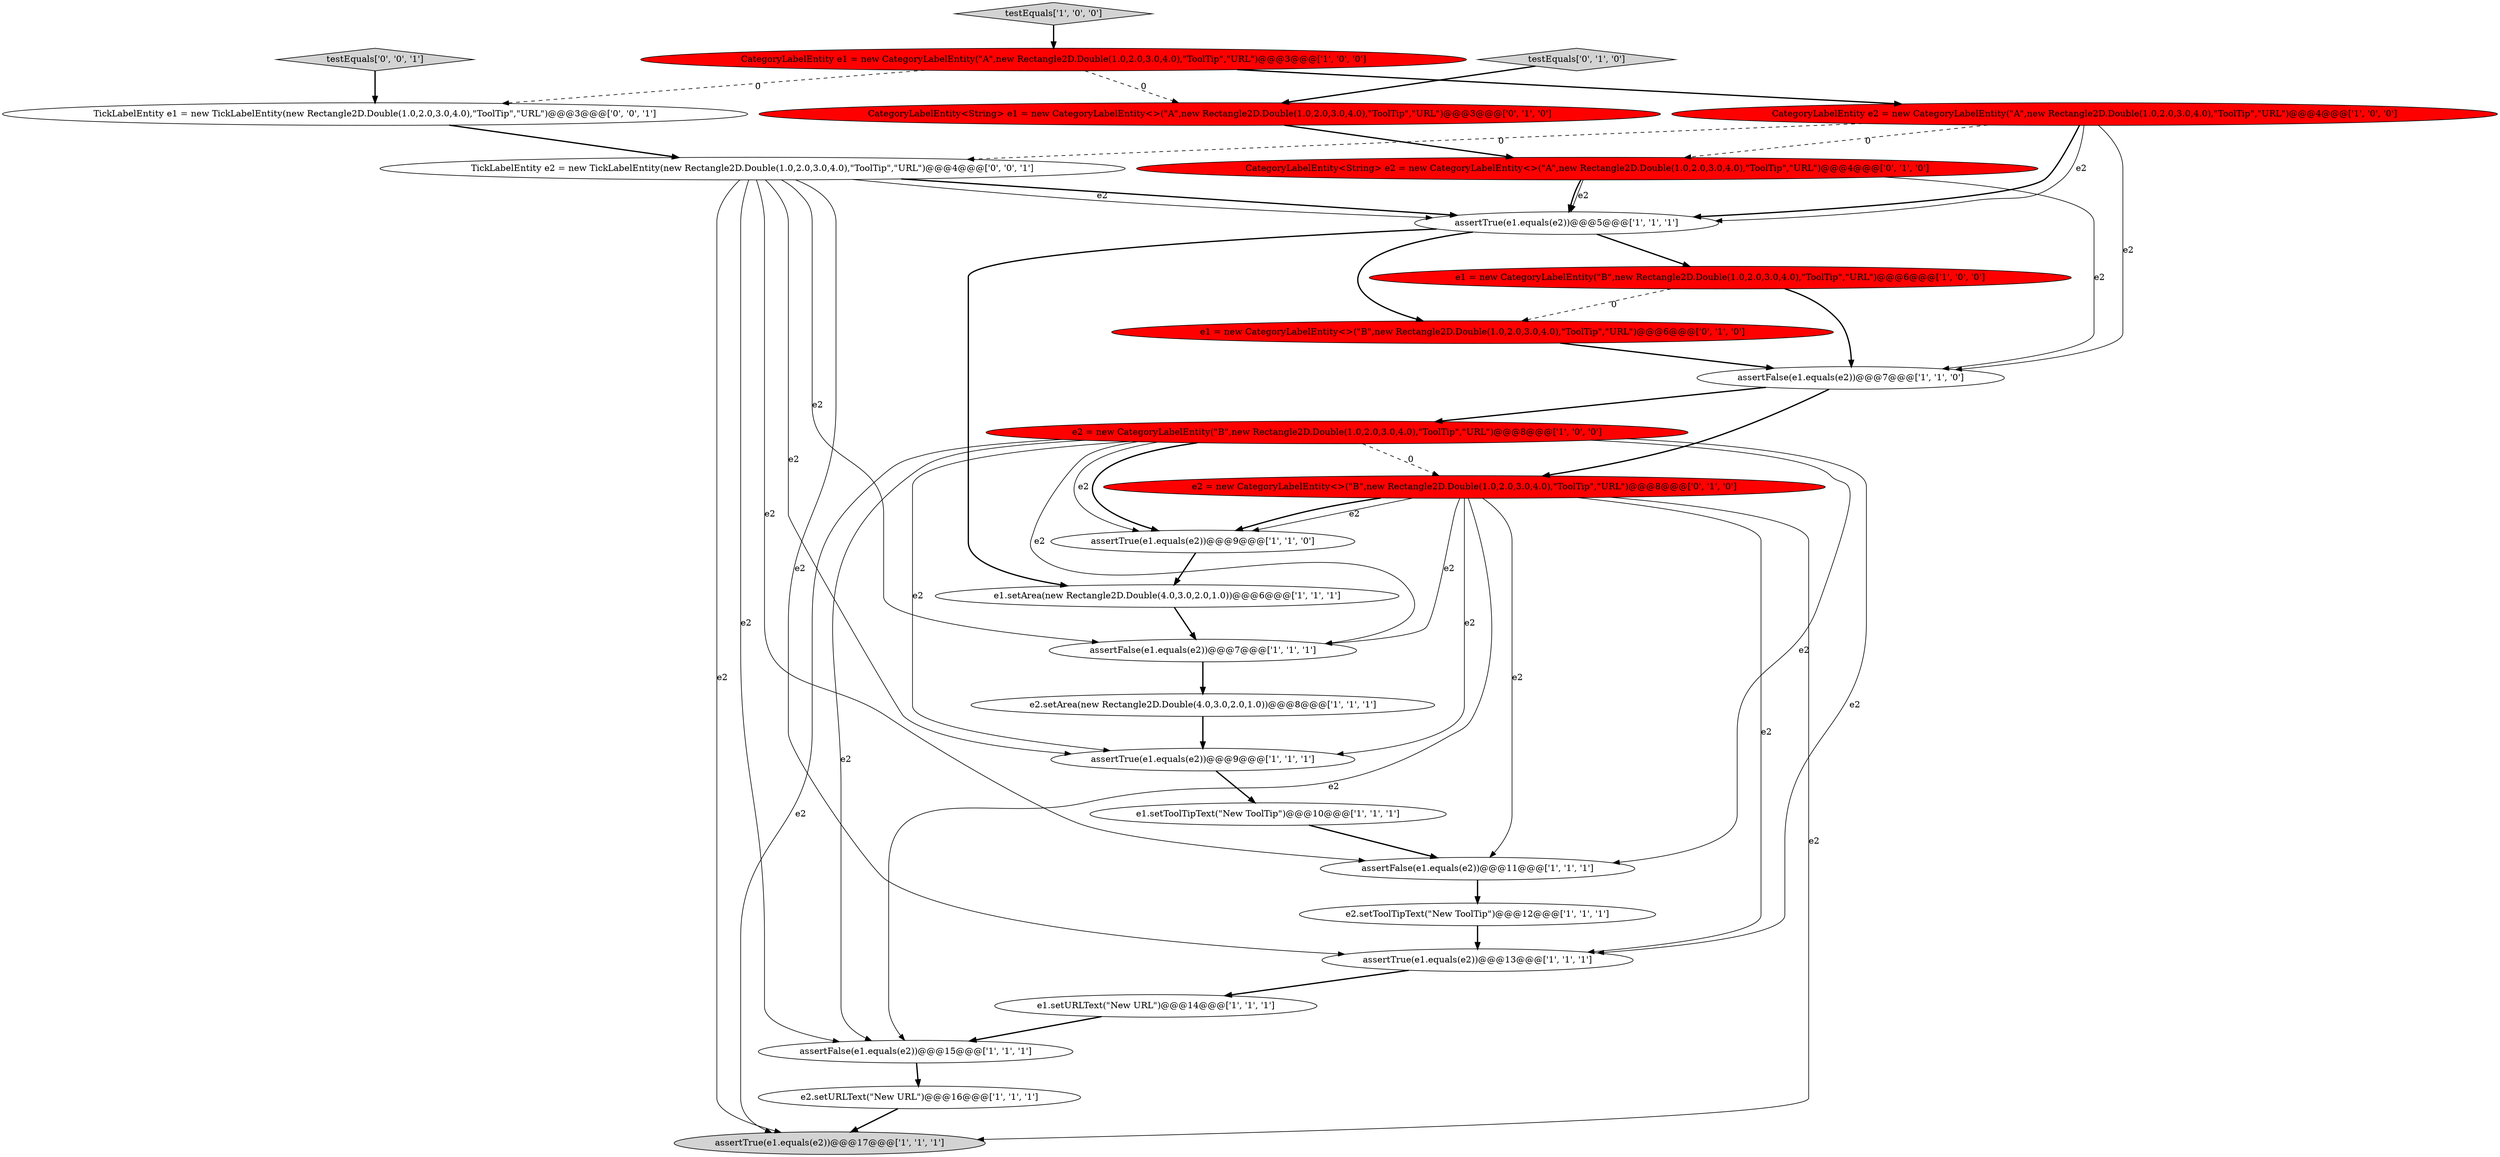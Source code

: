 digraph {
27 [style = filled, label = "TickLabelEntity e2 = new TickLabelEntity(new Rectangle2D.Double(1.0,2.0,3.0,4.0),\"ToolTip\",\"URL\")@@@4@@@['0', '0', '1']", fillcolor = white, shape = ellipse image = "AAA0AAABBB3BBB"];
16 [style = filled, label = "assertFalse(e1.equals(e2))@@@7@@@['1', '1', '1']", fillcolor = white, shape = ellipse image = "AAA0AAABBB1BBB"];
7 [style = filled, label = "e2.setURLText(\"New URL\")@@@16@@@['1', '1', '1']", fillcolor = white, shape = ellipse image = "AAA0AAABBB1BBB"];
25 [style = filled, label = "TickLabelEntity e1 = new TickLabelEntity(new Rectangle2D.Double(1.0,2.0,3.0,4.0),\"ToolTip\",\"URL\")@@@3@@@['0', '0', '1']", fillcolor = white, shape = ellipse image = "AAA0AAABBB3BBB"];
24 [style = filled, label = "e1 = new CategoryLabelEntity<>(\"B\",new Rectangle2D.Double(1.0,2.0,3.0,4.0),\"ToolTip\",\"URL\")@@@6@@@['0', '1', '0']", fillcolor = red, shape = ellipse image = "AAA1AAABBB2BBB"];
1 [style = filled, label = "assertFalse(e1.equals(e2))@@@11@@@['1', '1', '1']", fillcolor = white, shape = ellipse image = "AAA0AAABBB1BBB"];
8 [style = filled, label = "e1.setArea(new Rectangle2D.Double(4.0,3.0,2.0,1.0))@@@6@@@['1', '1', '1']", fillcolor = white, shape = ellipse image = "AAA0AAABBB1BBB"];
18 [style = filled, label = "assertTrue(e1.equals(e2))@@@5@@@['1', '1', '1']", fillcolor = white, shape = ellipse image = "AAA0AAABBB1BBB"];
0 [style = filled, label = "testEquals['1', '0', '0']", fillcolor = lightgray, shape = diamond image = "AAA0AAABBB1BBB"];
10 [style = filled, label = "CategoryLabelEntity e2 = new CategoryLabelEntity(\"A\",new Rectangle2D.Double(1.0,2.0,3.0,4.0),\"ToolTip\",\"URL\")@@@4@@@['1', '0', '0']", fillcolor = red, shape = ellipse image = "AAA1AAABBB1BBB"];
21 [style = filled, label = "CategoryLabelEntity<String> e2 = new CategoryLabelEntity<>(\"A\",new Rectangle2D.Double(1.0,2.0,3.0,4.0),\"ToolTip\",\"URL\")@@@4@@@['0', '1', '0']", fillcolor = red, shape = ellipse image = "AAA1AAABBB2BBB"];
22 [style = filled, label = "testEquals['0', '1', '0']", fillcolor = lightgray, shape = diamond image = "AAA0AAABBB2BBB"];
13 [style = filled, label = "e1.setURLText(\"New URL\")@@@14@@@['1', '1', '1']", fillcolor = white, shape = ellipse image = "AAA0AAABBB1BBB"];
23 [style = filled, label = "e2 = new CategoryLabelEntity<>(\"B\",new Rectangle2D.Double(1.0,2.0,3.0,4.0),\"ToolTip\",\"URL\")@@@8@@@['0', '1', '0']", fillcolor = red, shape = ellipse image = "AAA1AAABBB2BBB"];
17 [style = filled, label = "assertFalse(e1.equals(e2))@@@7@@@['1', '1', '0']", fillcolor = white, shape = ellipse image = "AAA0AAABBB1BBB"];
4 [style = filled, label = "assertTrue(e1.equals(e2))@@@13@@@['1', '1', '1']", fillcolor = white, shape = ellipse image = "AAA0AAABBB1BBB"];
20 [style = filled, label = "CategoryLabelEntity<String> e1 = new CategoryLabelEntity<>(\"A\",new Rectangle2D.Double(1.0,2.0,3.0,4.0),\"ToolTip\",\"URL\")@@@3@@@['0', '1', '0']", fillcolor = red, shape = ellipse image = "AAA1AAABBB2BBB"];
19 [style = filled, label = "e2.setToolTipText(\"New ToolTip\")@@@12@@@['1', '1', '1']", fillcolor = white, shape = ellipse image = "AAA0AAABBB1BBB"];
26 [style = filled, label = "testEquals['0', '0', '1']", fillcolor = lightgray, shape = diamond image = "AAA0AAABBB3BBB"];
3 [style = filled, label = "e1 = new CategoryLabelEntity(\"B\",new Rectangle2D.Double(1.0,2.0,3.0,4.0),\"ToolTip\",\"URL\")@@@6@@@['1', '0', '0']", fillcolor = red, shape = ellipse image = "AAA1AAABBB1BBB"];
14 [style = filled, label = "CategoryLabelEntity e1 = new CategoryLabelEntity(\"A\",new Rectangle2D.Double(1.0,2.0,3.0,4.0),\"ToolTip\",\"URL\")@@@3@@@['1', '0', '0']", fillcolor = red, shape = ellipse image = "AAA1AAABBB1BBB"];
15 [style = filled, label = "e1.setToolTipText(\"New ToolTip\")@@@10@@@['1', '1', '1']", fillcolor = white, shape = ellipse image = "AAA0AAABBB1BBB"];
11 [style = filled, label = "e2 = new CategoryLabelEntity(\"B\",new Rectangle2D.Double(1.0,2.0,3.0,4.0),\"ToolTip\",\"URL\")@@@8@@@['1', '0', '0']", fillcolor = red, shape = ellipse image = "AAA1AAABBB1BBB"];
6 [style = filled, label = "e2.setArea(new Rectangle2D.Double(4.0,3.0,2.0,1.0))@@@8@@@['1', '1', '1']", fillcolor = white, shape = ellipse image = "AAA0AAABBB1BBB"];
5 [style = filled, label = "assertTrue(e1.equals(e2))@@@9@@@['1', '1', '1']", fillcolor = white, shape = ellipse image = "AAA0AAABBB1BBB"];
2 [style = filled, label = "assertTrue(e1.equals(e2))@@@17@@@['1', '1', '1']", fillcolor = lightgray, shape = ellipse image = "AAA0AAABBB1BBB"];
9 [style = filled, label = "assertFalse(e1.equals(e2))@@@15@@@['1', '1', '1']", fillcolor = white, shape = ellipse image = "AAA0AAABBB1BBB"];
12 [style = filled, label = "assertTrue(e1.equals(e2))@@@9@@@['1', '1', '0']", fillcolor = white, shape = ellipse image = "AAA0AAABBB1BBB"];
10->18 [style = bold, label=""];
8->16 [style = bold, label=""];
18->3 [style = bold, label=""];
27->18 [style = bold, label=""];
18->24 [style = bold, label=""];
11->2 [style = solid, label="e2"];
10->21 [style = dashed, label="0"];
21->18 [style = solid, label="e2"];
11->9 [style = solid, label="e2"];
23->4 [style = solid, label="e2"];
27->9 [style = solid, label="e2"];
14->25 [style = dashed, label="0"];
16->6 [style = bold, label=""];
26->25 [style = bold, label=""];
4->13 [style = bold, label=""];
3->24 [style = dashed, label="0"];
23->12 [style = solid, label="e2"];
23->9 [style = solid, label="e2"];
23->2 [style = solid, label="e2"];
14->10 [style = bold, label=""];
5->15 [style = bold, label=""];
14->20 [style = dashed, label="0"];
11->23 [style = dashed, label="0"];
27->1 [style = solid, label="e2"];
11->12 [style = bold, label=""];
11->4 [style = solid, label="e2"];
11->5 [style = solid, label="e2"];
10->27 [style = dashed, label="0"];
9->7 [style = bold, label=""];
11->12 [style = solid, label="e2"];
23->1 [style = solid, label="e2"];
17->11 [style = bold, label=""];
21->18 [style = bold, label=""];
17->23 [style = bold, label=""];
11->16 [style = solid, label="e2"];
20->21 [style = bold, label=""];
25->27 [style = bold, label=""];
27->16 [style = solid, label="e2"];
6->5 [style = bold, label=""];
0->14 [style = bold, label=""];
10->17 [style = solid, label="e2"];
27->5 [style = solid, label="e2"];
22->20 [style = bold, label=""];
23->5 [style = solid, label="e2"];
27->4 [style = solid, label="e2"];
10->18 [style = solid, label="e2"];
12->8 [style = bold, label=""];
7->2 [style = bold, label=""];
24->17 [style = bold, label=""];
3->17 [style = bold, label=""];
23->12 [style = bold, label=""];
18->8 [style = bold, label=""];
19->4 [style = bold, label=""];
13->9 [style = bold, label=""];
1->19 [style = bold, label=""];
23->16 [style = solid, label="e2"];
27->2 [style = solid, label="e2"];
21->17 [style = solid, label="e2"];
11->1 [style = solid, label="e2"];
27->18 [style = solid, label="e2"];
15->1 [style = bold, label=""];
}
